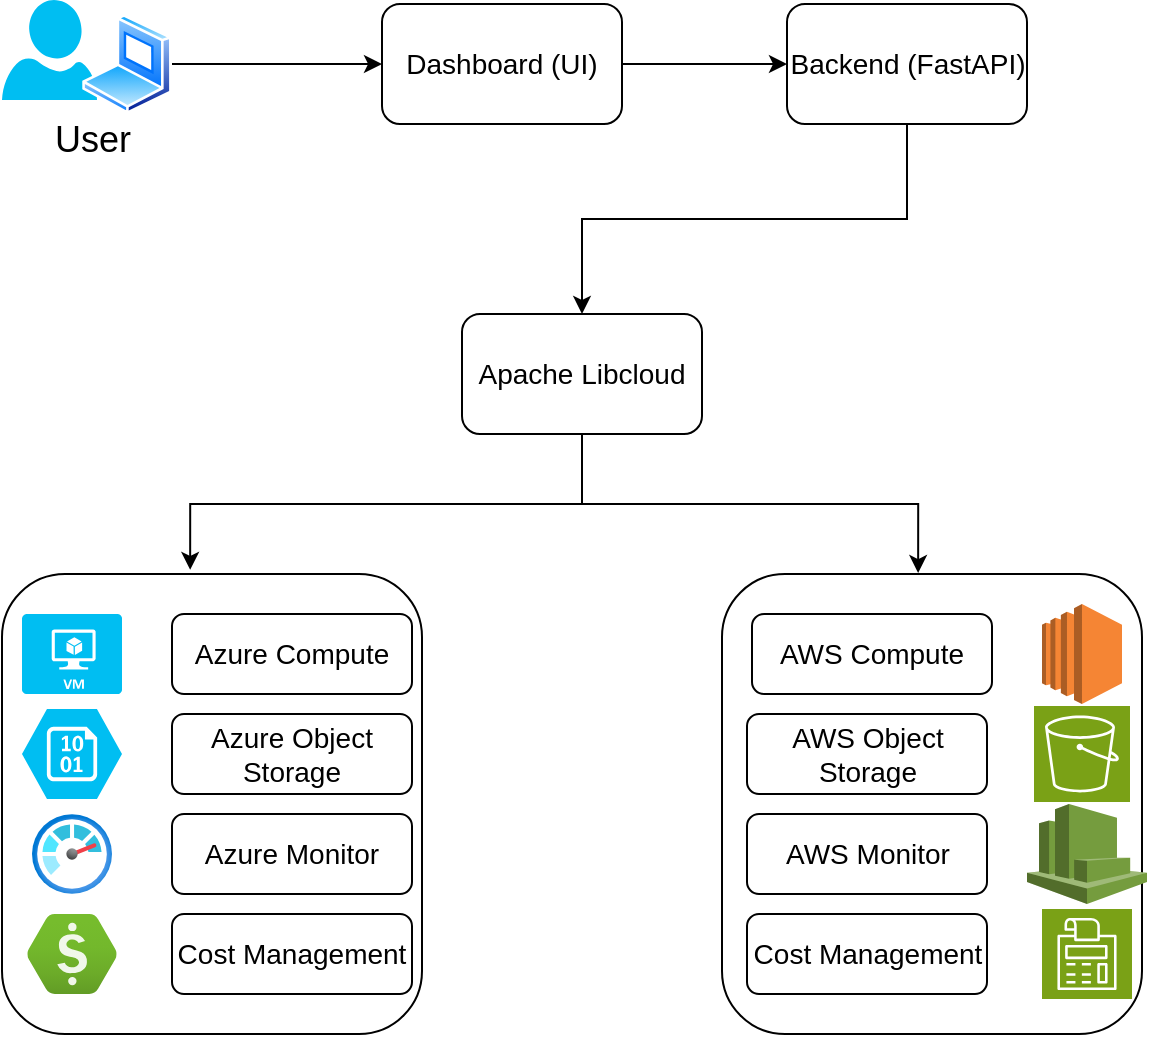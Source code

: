 <mxfile version="26.1.1">
  <diagram name="Page-1" id="F9JqWQgBpPPkUUQFMLsd">
    <mxGraphModel dx="1500" dy="811" grid="1" gridSize="10" guides="1" tooltips="1" connect="1" arrows="1" fold="1" page="1" pageScale="1" pageWidth="980" pageHeight="1390" math="0" shadow="0">
      <root>
        <mxCell id="0" />
        <mxCell id="1" parent="0" />
        <mxCell id="rrZJcKiFOt4h9Siy-mA4-1" value="" style="verticalLabelPosition=bottom;html=1;verticalAlign=top;align=center;strokeColor=none;fillColor=#00BEF2;shape=mxgraph.azure.user;" vertex="1" parent="1">
          <mxGeometry x="50" y="93" width="47.5" height="50" as="geometry" />
        </mxCell>
        <mxCell id="rrZJcKiFOt4h9Siy-mA4-31" style="edgeStyle=orthogonalEdgeStyle;rounded=0;orthogonalLoop=1;jettySize=auto;html=1;exitX=1;exitY=0.5;exitDx=0;exitDy=0;entryX=0;entryY=0.5;entryDx=0;entryDy=0;" edge="1" parent="1" source="rrZJcKiFOt4h9Siy-mA4-2" target="rrZJcKiFOt4h9Siy-mA4-30">
          <mxGeometry relative="1" as="geometry" />
        </mxCell>
        <mxCell id="rrZJcKiFOt4h9Siy-mA4-2" value="" style="image;aspect=fixed;perimeter=ellipsePerimeter;html=1;align=center;shadow=0;dashed=0;spacingTop=3;image=img/lib/active_directory/laptop_client.svg;" vertex="1" parent="1">
          <mxGeometry x="90" y="100" width="45" height="50" as="geometry" />
        </mxCell>
        <mxCell id="rrZJcKiFOt4h9Siy-mA4-6" style="edgeStyle=orthogonalEdgeStyle;rounded=0;orthogonalLoop=1;jettySize=auto;html=1;exitX=0.5;exitY=1;exitDx=0;exitDy=0;" edge="1" parent="1" source="rrZJcKiFOt4h9Siy-mA4-3" target="rrZJcKiFOt4h9Siy-mA4-4">
          <mxGeometry relative="1" as="geometry" />
        </mxCell>
        <mxCell id="rrZJcKiFOt4h9Siy-mA4-3" value="&lt;font style=&quot;font-size: 14px;&quot;&gt;Backend (FastAPI)&lt;/font&gt;" style="rounded=1;whiteSpace=wrap;html=1;" vertex="1" parent="1">
          <mxGeometry x="442.5" y="95" width="120" height="60" as="geometry" />
        </mxCell>
        <mxCell id="rrZJcKiFOt4h9Siy-mA4-4" value="&lt;font style=&quot;font-size: 14px;&quot;&gt;Apache Libcloud&lt;/font&gt;" style="rounded=1;whiteSpace=wrap;html=1;" vertex="1" parent="1">
          <mxGeometry x="280" y="250" width="120" height="60" as="geometry" />
        </mxCell>
        <mxCell id="rrZJcKiFOt4h9Siy-mA4-7" value="" style="rounded=1;whiteSpace=wrap;html=1;" vertex="1" parent="1">
          <mxGeometry x="50" y="380" width="210" height="230" as="geometry" />
        </mxCell>
        <mxCell id="rrZJcKiFOt4h9Siy-mA4-8" value="&lt;font style=&quot;font-size: 14px;&quot;&gt;Azure Compute&lt;/font&gt;" style="rounded=1;whiteSpace=wrap;html=1;" vertex="1" parent="1">
          <mxGeometry x="135" y="400" width="120" height="40" as="geometry" />
        </mxCell>
        <mxCell id="rrZJcKiFOt4h9Siy-mA4-9" value="&lt;font style=&quot;font-size: 14px;&quot;&gt;Azure Object Storage&lt;/font&gt;" style="rounded=1;whiteSpace=wrap;html=1;" vertex="1" parent="1">
          <mxGeometry x="135" y="450" width="120" height="40" as="geometry" />
        </mxCell>
        <mxCell id="rrZJcKiFOt4h9Siy-mA4-10" value="&lt;font style=&quot;font-size: 14px;&quot;&gt;Azure Monitor&lt;/font&gt;" style="rounded=1;whiteSpace=wrap;html=1;" vertex="1" parent="1">
          <mxGeometry x="135" y="500" width="120" height="40" as="geometry" />
        </mxCell>
        <mxCell id="rrZJcKiFOt4h9Siy-mA4-11" value="&lt;span style=&quot;font-size: 14px;&quot;&gt;Cost Management&lt;/span&gt;" style="rounded=1;whiteSpace=wrap;html=1;" vertex="1" parent="1">
          <mxGeometry x="135" y="550" width="120" height="40" as="geometry" />
        </mxCell>
        <mxCell id="rrZJcKiFOt4h9Siy-mA4-13" value="" style="rounded=1;whiteSpace=wrap;html=1;" vertex="1" parent="1">
          <mxGeometry x="410" y="380" width="210" height="230" as="geometry" />
        </mxCell>
        <mxCell id="rrZJcKiFOt4h9Siy-mA4-14" value="&lt;font style=&quot;font-size: 14px;&quot;&gt;AWS Compute&lt;/font&gt;" style="rounded=1;whiteSpace=wrap;html=1;" vertex="1" parent="1">
          <mxGeometry x="425" y="400" width="120" height="40" as="geometry" />
        </mxCell>
        <mxCell id="rrZJcKiFOt4h9Siy-mA4-15" value="&lt;font style=&quot;font-size: 14px;&quot;&gt;AWS Object Storage&lt;/font&gt;" style="rounded=1;whiteSpace=wrap;html=1;" vertex="1" parent="1">
          <mxGeometry x="422.5" y="450" width="120" height="40" as="geometry" />
        </mxCell>
        <mxCell id="rrZJcKiFOt4h9Siy-mA4-16" value="&lt;font style=&quot;font-size: 14px;&quot;&gt;AWS Monitor&lt;/font&gt;" style="rounded=1;whiteSpace=wrap;html=1;" vertex="1" parent="1">
          <mxGeometry x="422.5" y="500" width="120" height="40" as="geometry" />
        </mxCell>
        <mxCell id="rrZJcKiFOt4h9Siy-mA4-17" value="&lt;span style=&quot;font-size: 14px;&quot;&gt;Cost Management&lt;/span&gt;" style="rounded=1;whiteSpace=wrap;html=1;" vertex="1" parent="1">
          <mxGeometry x="422.5" y="550" width="120" height="40" as="geometry" />
        </mxCell>
        <mxCell id="rrZJcKiFOt4h9Siy-mA4-18" value="" style="verticalLabelPosition=bottom;html=1;verticalAlign=top;align=center;strokeColor=none;fillColor=#00BEF2;shape=mxgraph.azure.virtual_machine;" vertex="1" parent="1">
          <mxGeometry x="60" y="400" width="50" height="40" as="geometry" />
        </mxCell>
        <mxCell id="rrZJcKiFOt4h9Siy-mA4-19" value="" style="verticalLabelPosition=bottom;html=1;verticalAlign=top;align=center;strokeColor=none;fillColor=#00BEF2;shape=mxgraph.azure.storage_blob;" vertex="1" parent="1">
          <mxGeometry x="60" y="447.5" width="50" height="45" as="geometry" />
        </mxCell>
        <mxCell id="rrZJcKiFOt4h9Siy-mA4-20" value="" style="image;aspect=fixed;html=1;points=[];align=center;fontSize=12;image=img/lib/azure2/management_governance/Monitor.svg;" vertex="1" parent="1">
          <mxGeometry x="65" y="500" width="40" height="40" as="geometry" />
        </mxCell>
        <mxCell id="rrZJcKiFOt4h9Siy-mA4-21" value="" style="image;aspect=fixed;html=1;points=[];align=center;fontSize=12;image=img/lib/azure2/general/Cost_Management.svg;" vertex="1" parent="1">
          <mxGeometry x="62.66" y="550" width="44.67" height="40" as="geometry" />
        </mxCell>
        <mxCell id="rrZJcKiFOt4h9Siy-mA4-22" value="" style="outlineConnect=0;dashed=0;verticalLabelPosition=bottom;verticalAlign=top;align=center;html=1;shape=mxgraph.aws3.ec2;fillColor=#F58534;gradientColor=none;" vertex="1" parent="1">
          <mxGeometry x="570" y="395" width="40" height="50" as="geometry" />
        </mxCell>
        <mxCell id="rrZJcKiFOt4h9Siy-mA4-23" value="" style="sketch=0;points=[[0,0,0],[0.25,0,0],[0.5,0,0],[0.75,0,0],[1,0,0],[0,1,0],[0.25,1,0],[0.5,1,0],[0.75,1,0],[1,1,0],[0,0.25,0],[0,0.5,0],[0,0.75,0],[1,0.25,0],[1,0.5,0],[1,0.75,0]];outlineConnect=0;fontColor=#232F3E;fillColor=#7AA116;strokeColor=#ffffff;dashed=0;verticalLabelPosition=bottom;verticalAlign=top;align=center;html=1;fontSize=12;fontStyle=0;aspect=fixed;shape=mxgraph.aws4.resourceIcon;resIcon=mxgraph.aws4.s3;" vertex="1" parent="1">
          <mxGeometry x="566" y="446" width="48" height="48" as="geometry" />
        </mxCell>
        <mxCell id="rrZJcKiFOt4h9Siy-mA4-24" value="" style="sketch=0;points=[[0,0,0],[0.25,0,0],[0.5,0,0],[0.75,0,0],[1,0,0],[0,1,0],[0.25,1,0],[0.5,1,0],[0.75,1,0],[1,1,0],[0,0.25,0],[0,0.5,0],[0,0.75,0],[1,0.25,0],[1,0.5,0],[1,0.75,0]];outlineConnect=0;fontColor=#232F3E;fillColor=#7AA116;strokeColor=#ffffff;dashed=0;verticalLabelPosition=bottom;verticalAlign=top;align=center;html=1;fontSize=12;fontStyle=0;aspect=fixed;shape=mxgraph.aws4.resourceIcon;resIcon=mxgraph.aws4.cost_management;" vertex="1" parent="1">
          <mxGeometry x="570" y="547.5" width="45" height="45" as="geometry" />
        </mxCell>
        <mxCell id="rrZJcKiFOt4h9Siy-mA4-25" value="" style="outlineConnect=0;dashed=0;verticalLabelPosition=bottom;verticalAlign=top;align=center;html=1;shape=mxgraph.aws3.cloudwatch;fillColor=#759C3E;gradientColor=none;" vertex="1" parent="1">
          <mxGeometry x="562.5" y="495" width="60" height="50" as="geometry" />
        </mxCell>
        <mxCell id="rrZJcKiFOt4h9Siy-mA4-27" style="edgeStyle=orthogonalEdgeStyle;rounded=0;orthogonalLoop=1;jettySize=auto;html=1;exitX=0.5;exitY=1;exitDx=0;exitDy=0;entryX=0.467;entryY=-0.002;entryDx=0;entryDy=0;entryPerimeter=0;" edge="1" parent="1" source="rrZJcKiFOt4h9Siy-mA4-4" target="rrZJcKiFOt4h9Siy-mA4-13">
          <mxGeometry relative="1" as="geometry" />
        </mxCell>
        <mxCell id="rrZJcKiFOt4h9Siy-mA4-28" style="edgeStyle=orthogonalEdgeStyle;rounded=0;orthogonalLoop=1;jettySize=auto;html=1;exitX=0.5;exitY=1;exitDx=0;exitDy=0;entryX=0.448;entryY=-0.009;entryDx=0;entryDy=0;entryPerimeter=0;" edge="1" parent="1" source="rrZJcKiFOt4h9Siy-mA4-4" target="rrZJcKiFOt4h9Siy-mA4-7">
          <mxGeometry relative="1" as="geometry" />
        </mxCell>
        <mxCell id="rrZJcKiFOt4h9Siy-mA4-29" value="&lt;font style=&quot;font-size: 18px;&quot;&gt;User&lt;/font&gt;" style="text;html=1;align=center;verticalAlign=middle;resizable=0;points=[];autosize=1;strokeColor=none;fillColor=none;" vertex="1" parent="1">
          <mxGeometry x="65" y="143" width="60" height="40" as="geometry" />
        </mxCell>
        <mxCell id="rrZJcKiFOt4h9Siy-mA4-32" style="edgeStyle=orthogonalEdgeStyle;rounded=0;orthogonalLoop=1;jettySize=auto;html=1;exitX=1;exitY=0.5;exitDx=0;exitDy=0;entryX=0;entryY=0.5;entryDx=0;entryDy=0;" edge="1" parent="1" source="rrZJcKiFOt4h9Siy-mA4-30" target="rrZJcKiFOt4h9Siy-mA4-3">
          <mxGeometry relative="1" as="geometry" />
        </mxCell>
        <mxCell id="rrZJcKiFOt4h9Siy-mA4-30" value="&lt;font style=&quot;font-size: 14px;&quot;&gt;Dashboard (UI)&lt;/font&gt;" style="rounded=1;whiteSpace=wrap;html=1;" vertex="1" parent="1">
          <mxGeometry x="240" y="95" width="120" height="60" as="geometry" />
        </mxCell>
      </root>
    </mxGraphModel>
  </diagram>
</mxfile>
